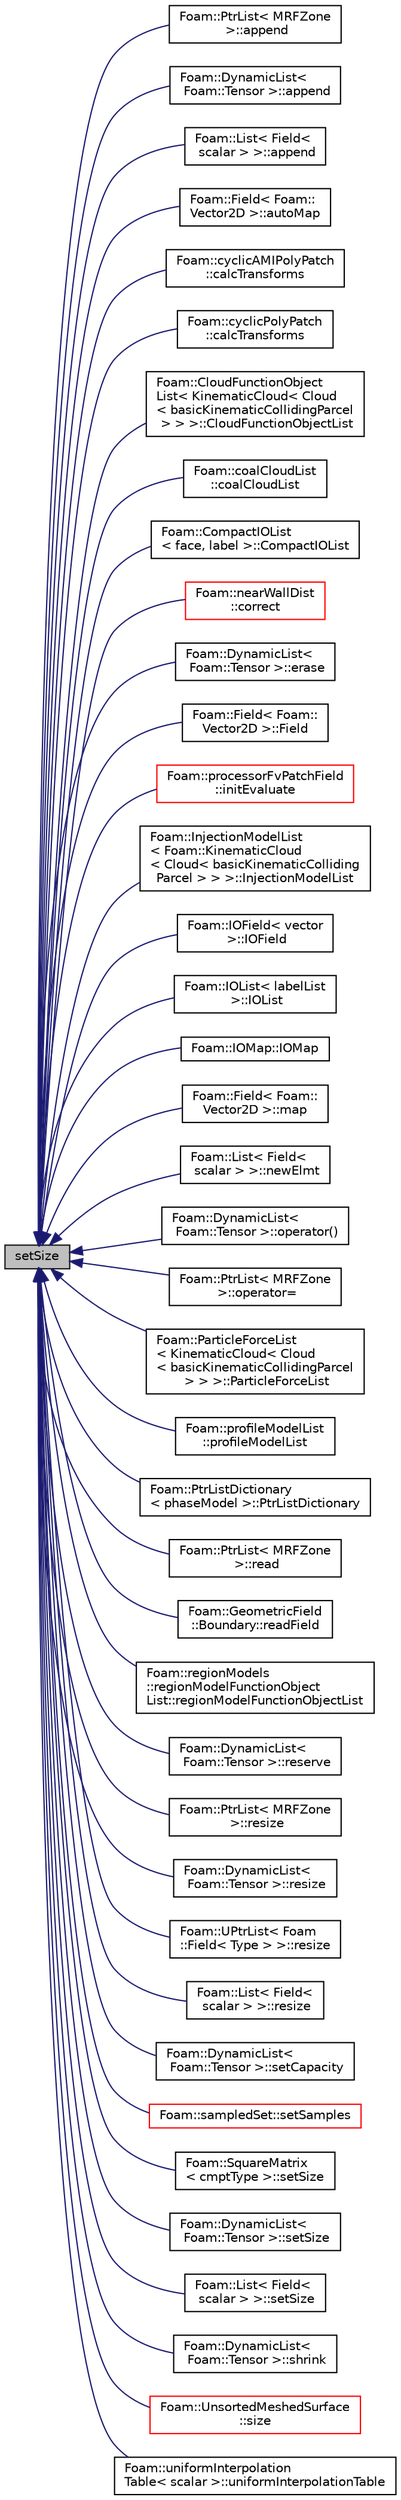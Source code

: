 digraph "setSize"
{
  bgcolor="transparent";
  edge [fontname="Helvetica",fontsize="10",labelfontname="Helvetica",labelfontsize="10"];
  node [fontname="Helvetica",fontsize="10",shape=record];
  rankdir="LR";
  Node3520 [label="setSize",height=0.2,width=0.4,color="black", fillcolor="grey75", style="filled", fontcolor="black"];
  Node3520 -> Node3521 [dir="back",color="midnightblue",fontsize="10",style="solid",fontname="Helvetica"];
  Node3521 [label="Foam::PtrList\< MRFZone\l \>::append",height=0.2,width=0.4,color="black",URL="$a27029.html#ad3ca40917fc3faba0f9ebf2024972316",tooltip="Append an element at the end of the list. "];
  Node3520 -> Node3522 [dir="back",color="midnightblue",fontsize="10",style="solid",fontname="Helvetica"];
  Node3522 [label="Foam::DynamicList\<\l Foam::Tensor \>::append",height=0.2,width=0.4,color="black",URL="$a27005.html#a7b67b42af715604376ad63a681dee6d8",tooltip="Append an element at the end of the list. "];
  Node3520 -> Node3523 [dir="back",color="midnightblue",fontsize="10",style="solid",fontname="Helvetica"];
  Node3523 [label="Foam::List\< Field\<\l scalar \> \>::append",height=0.2,width=0.4,color="black",URL="$a26833.html#a399dd2bf0d9a32016717dc90126f016b",tooltip="Append an element at the end of the list. "];
  Node3520 -> Node3524 [dir="back",color="midnightblue",fontsize="10",style="solid",fontname="Helvetica"];
  Node3524 [label="Foam::Field\< Foam::\lVector2D \>::autoMap",height=0.2,width=0.4,color="black",URL="$a27573.html#a4e1ad0c02ab6adecdf8edff203159e4c",tooltip="Map from self. "];
  Node3520 -> Node3525 [dir="back",color="midnightblue",fontsize="10",style="solid",fontname="Helvetica"];
  Node3525 [label="Foam::cyclicAMIPolyPatch\l::calcTransforms",height=0.2,width=0.4,color="black",URL="$a26077.html#afb48497736bbafb1fbb000cd218d1779",tooltip="Recalculate the transformation tensors. "];
  Node3520 -> Node3526 [dir="back",color="midnightblue",fontsize="10",style="solid",fontname="Helvetica"];
  Node3526 [label="Foam::cyclicPolyPatch\l::calcTransforms",height=0.2,width=0.4,color="black",URL="$a28589.html#afb48497736bbafb1fbb000cd218d1779",tooltip="Recalculate the transformation tensors. "];
  Node3520 -> Node3527 [dir="back",color="midnightblue",fontsize="10",style="solid",fontname="Helvetica"];
  Node3527 [label="Foam::CloudFunctionObject\lList\< KinematicCloud\< Cloud\l\< basicKinematicCollidingParcel\l \> \> \>::CloudFunctionObjectList",height=0.2,width=0.4,color="black",URL="$a25101.html#abb4bf14292292f3d83dee6e005b12830",tooltip="Construct from mesh. "];
  Node3520 -> Node3528 [dir="back",color="midnightblue",fontsize="10",style="solid",fontname="Helvetica"];
  Node3528 [label="Foam::coalCloudList\l::coalCloudList",height=0.2,width=0.4,color="black",URL="$a24741.html#a4557023397aad50dca7e2902a2f22d19"];
  Node3520 -> Node3529 [dir="back",color="midnightblue",fontsize="10",style="solid",fontname="Helvetica"];
  Node3529 [label="Foam::CompactIOList\l\< face, label \>::CompactIOList",height=0.2,width=0.4,color="black",URL="$a27261.html#a01201e5f6f1fba5760f5b0c849e882f8",tooltip="Construct from IOobject and size of CompactIOList. "];
  Node3520 -> Node3530 [dir="back",color="midnightblue",fontsize="10",style="solid",fontname="Helvetica"];
  Node3530 [label="Foam::nearWallDist\l::correct",height=0.2,width=0.4,color="red",URL="$a23705.html#a3ae44b28050c3aa494c1d8e18cf618c1",tooltip="Correct for mesh geom/topo changes. "];
  Node3520 -> Node3532 [dir="back",color="midnightblue",fontsize="10",style="solid",fontname="Helvetica"];
  Node3532 [label="Foam::DynamicList\<\l Foam::Tensor \>::erase",height=0.2,width=0.4,color="black",URL="$a27005.html#ad2d73cf9ff73f7ecef24ad6e4cc77aae",tooltip="Erase an element, move the remaining elements to fill the gap. "];
  Node3520 -> Node3533 [dir="back",color="midnightblue",fontsize="10",style="solid",fontname="Helvetica"];
  Node3533 [label="Foam::Field\< Foam::\lVector2D \>::Field",height=0.2,width=0.4,color="black",URL="$a27573.html#a7c7798a471c99613de775e23bbe76b8f",tooltip="Construct from a dictionary entry. "];
  Node3520 -> Node3534 [dir="back",color="midnightblue",fontsize="10",style="solid",fontname="Helvetica"];
  Node3534 [label="Foam::processorFvPatchField\l::initEvaluate",height=0.2,width=0.4,color="red",URL="$a22833.html#a65e53e9af7fa5ef0659db31b6d0763b0",tooltip="Initialise the evaluation of the patch field. "];
  Node3520 -> Node3537 [dir="back",color="midnightblue",fontsize="10",style="solid",fontname="Helvetica"];
  Node3537 [label="Foam::InjectionModelList\l\< Foam::KinematicCloud\l\< Cloud\< basicKinematicColliding\lParcel \> \> \>::InjectionModelList",height=0.2,width=0.4,color="black",URL="$a24893.html#a617ab38ed1cfd0b28247959b414ee10d",tooltip="Construct from dictionary and cloud owner. "];
  Node3520 -> Node3538 [dir="back",color="midnightblue",fontsize="10",style="solid",fontname="Helvetica"];
  Node3538 [label="Foam::IOField\< vector\l \>::IOField",height=0.2,width=0.4,color="black",URL="$a27269.html#aabb7989df3c558f15486fb713364f736",tooltip="Construct from IOobject and size (does not set values) "];
  Node3520 -> Node3539 [dir="back",color="midnightblue",fontsize="10",style="solid",fontname="Helvetica"];
  Node3539 [label="Foam::IOList\< labelList\l \>::IOList",height=0.2,width=0.4,color="black",URL="$a27273.html#a2b791e73fa8487cd5416615e6772f7d6",tooltip="Construct from IOobject and size of IOList. "];
  Node3520 -> Node3540 [dir="back",color="midnightblue",fontsize="10",style="solid",fontname="Helvetica"];
  Node3540 [label="Foam::IOMap::IOMap",height=0.2,width=0.4,color="black",URL="$a27277.html#a69f7fdf570158ad64da70b9697d7c61b",tooltip="Construct from IOobject and size of Map. "];
  Node3520 -> Node3541 [dir="back",color="midnightblue",fontsize="10",style="solid",fontname="Helvetica"];
  Node3541 [label="Foam::Field\< Foam::\lVector2D \>::map",height=0.2,width=0.4,color="black",URL="$a27573.html#a37f5e100d55ea3ba5f0671a2cfbb89d3",tooltip="Map from the given field. "];
  Node3520 -> Node3542 [dir="back",color="midnightblue",fontsize="10",style="solid",fontname="Helvetica"];
  Node3542 [label="Foam::List\< Field\<\l scalar \> \>::newElmt",height=0.2,width=0.4,color="black",URL="$a26833.html#a72b20a6216d71c064fb04becd3b213eb",tooltip="Return subscript-checked element of UList. "];
  Node3520 -> Node3543 [dir="back",color="midnightblue",fontsize="10",style="solid",fontname="Helvetica"];
  Node3543 [label="Foam::DynamicList\<\l Foam::Tensor \>::operator()",height=0.2,width=0.4,color="black",URL="$a27005.html#abc568a2446cac8e868a0e2f42b561d08",tooltip="Return non-const access to an element, resizing list if. "];
  Node3520 -> Node3544 [dir="back",color="midnightblue",fontsize="10",style="solid",fontname="Helvetica"];
  Node3544 [label="Foam::PtrList\< MRFZone\l \>::operator=",height=0.2,width=0.4,color="black",URL="$a27029.html#adc656c7cb49896e8d5b0591bc4662fbf",tooltip="Assignment. "];
  Node3520 -> Node3545 [dir="back",color="midnightblue",fontsize="10",style="solid",fontname="Helvetica"];
  Node3545 [label="Foam::ParticleForceList\l\< KinematicCloud\< Cloud\l\< basicKinematicCollidingParcel\l \> \> \>::ParticleForceList",height=0.2,width=0.4,color="black",URL="$a25137.html#af4b06de4958a7003bd6c1ddc2c763509",tooltip="Construct from mesh. "];
  Node3520 -> Node3546 [dir="back",color="midnightblue",fontsize="10",style="solid",fontname="Helvetica"];
  Node3546 [label="Foam::profileModelList\l::profileModelList",height=0.2,width=0.4,color="black",URL="$a24621.html#a5624317691611c3fe4249c09f80510dc",tooltip="Constructor. "];
  Node3520 -> Node3547 [dir="back",color="midnightblue",fontsize="10",style="solid",fontname="Helvetica"];
  Node3547 [label="Foam::PtrListDictionary\l\< phaseModel \>::PtrListDictionary",height=0.2,width=0.4,color="black",URL="$a26813.html#ae86cf28f16797dc39fa5603e471d8a08",tooltip="Construct given initial list size. "];
  Node3520 -> Node3548 [dir="back",color="midnightblue",fontsize="10",style="solid",fontname="Helvetica"];
  Node3548 [label="Foam::PtrList\< MRFZone\l \>::read",height=0.2,width=0.4,color="black",URL="$a27029.html#a13f28f6f50da188010f20f60b92f4f39",tooltip="Read from Istream using given Istream constructor class. "];
  Node3520 -> Node3549 [dir="back",color="midnightblue",fontsize="10",style="solid",fontname="Helvetica"];
  Node3549 [label="Foam::GeometricField\l::Boundary::readField",height=0.2,width=0.4,color="black",URL="$a27621.html#a3f719df03cac2568e710f1431a6c3af5",tooltip="Read the boundary field. "];
  Node3520 -> Node3550 [dir="back",color="midnightblue",fontsize="10",style="solid",fontname="Helvetica"];
  Node3550 [label="Foam::regionModels\l::regionModelFunctionObject\lList::regionModelFunctionObjectList",height=0.2,width=0.4,color="black",URL="$a30085.html#aef7d24204fcca30d2a86bbc241823645",tooltip="Construct from mesh. "];
  Node3520 -> Node3551 [dir="back",color="midnightblue",fontsize="10",style="solid",fontname="Helvetica"];
  Node3551 [label="Foam::DynamicList\<\l Foam::Tensor \>::reserve",height=0.2,width=0.4,color="black",URL="$a27005.html#a7294bcb6d8983466db362b4acf6e72ec",tooltip="Reserve allocation space for at least this size. "];
  Node3520 -> Node3552 [dir="back",color="midnightblue",fontsize="10",style="solid",fontname="Helvetica"];
  Node3552 [label="Foam::PtrList\< MRFZone\l \>::resize",height=0.2,width=0.4,color="black",URL="$a27029.html#a4eb7a78f8b52136a8668d0e785dace04",tooltip="Alias for setSize(const label) "];
  Node3520 -> Node3553 [dir="back",color="midnightblue",fontsize="10",style="solid",fontname="Helvetica"];
  Node3553 [label="Foam::DynamicList\<\l Foam::Tensor \>::resize",height=0.2,width=0.4,color="black",URL="$a27005.html#a4eb7a78f8b52136a8668d0e785dace04",tooltip="Alter the addressed list size. "];
  Node3520 -> Node3554 [dir="back",color="midnightblue",fontsize="10",style="solid",fontname="Helvetica"];
  Node3554 [label="Foam::UPtrList\< Foam\l::Field\< Type \> \>::resize",height=0.2,width=0.4,color="black",URL="$a27101.html#a4eb7a78f8b52136a8668d0e785dace04",tooltip="Reset size of UPtrList. This can only be used to set the size. "];
  Node3520 -> Node3555 [dir="back",color="midnightblue",fontsize="10",style="solid",fontname="Helvetica"];
  Node3555 [label="Foam::List\< Field\<\l scalar \> \>::resize",height=0.2,width=0.4,color="black",URL="$a26833.html#a4eb7a78f8b52136a8668d0e785dace04",tooltip="Alias for setSize(const label) "];
  Node3520 -> Node3556 [dir="back",color="midnightblue",fontsize="10",style="solid",fontname="Helvetica"];
  Node3556 [label="Foam::DynamicList\<\l Foam::Tensor \>::setCapacity",height=0.2,width=0.4,color="black",URL="$a27005.html#a3769bf93f15609625d62b693c566bcd1",tooltip="Alter the size of the underlying storage. "];
  Node3520 -> Node3557 [dir="back",color="midnightblue",fontsize="10",style="solid",fontname="Helvetica"];
  Node3557 [label="Foam::sampledSet::setSamples",height=0.2,width=0.4,color="red",URL="$a30589.html#acb984a3c88d0c4b2b4f6980a929bdebc",tooltip="Sets sample data. "];
  Node3520 -> Node3564 [dir="back",color="midnightblue",fontsize="10",style="solid",fontname="Helvetica"];
  Node3564 [label="Foam::SquareMatrix\l\< cmptType \>::setSize",height=0.2,width=0.4,color="black",URL="$a28221.html#acc64f87b10c4c81adb88fc7fe554c188",tooltip="Resize the matrix preserving the elements. "];
  Node3520 -> Node3565 [dir="back",color="midnightblue",fontsize="10",style="solid",fontname="Helvetica"];
  Node3565 [label="Foam::DynamicList\<\l Foam::Tensor \>::setSize",height=0.2,width=0.4,color="black",URL="$a27005.html#aedb985ffeaf1bdbfeccc2a8730405703",tooltip="Alter the addressed list size. "];
  Node3520 -> Node3566 [dir="back",color="midnightblue",fontsize="10",style="solid",fontname="Helvetica"];
  Node3566 [label="Foam::List\< Field\<\l scalar \> \>::setSize",height=0.2,width=0.4,color="black",URL="$a26833.html#a3e1ba8cbd7f1301a31141b5ec3d97eae",tooltip="Reset size of List and value for new elements. "];
  Node3520 -> Node3567 [dir="back",color="midnightblue",fontsize="10",style="solid",fontname="Helvetica"];
  Node3567 [label="Foam::DynamicList\<\l Foam::Tensor \>::shrink",height=0.2,width=0.4,color="black",URL="$a27005.html#a88964e734acd91f096c914d0cc5a6e75",tooltip="Shrink the allocated space to the number of elements used. "];
  Node3520 -> Node3568 [dir="back",color="midnightblue",fontsize="10",style="solid",fontname="Helvetica"];
  Node3568 [label="Foam::UnsortedMeshedSurface\l::size",height=0.2,width=0.4,color="red",URL="$a30841.html#a9facbf0a118d395c89884e45a5ca4e4b",tooltip="The surface size is the number of faces. "];
  Node3520 -> Node3582 [dir="back",color="midnightblue",fontsize="10",style="solid",fontname="Helvetica"];
  Node3582 [label="Foam::uniformInterpolation\lTable\< scalar \>::uniformInterpolationTable",height=0.2,width=0.4,color="black",URL="$a27885.html#a48297ae9e3febd0e8e659071f79db55e",tooltip="Construct from name, objectRegistry and dictionary. "];
}
